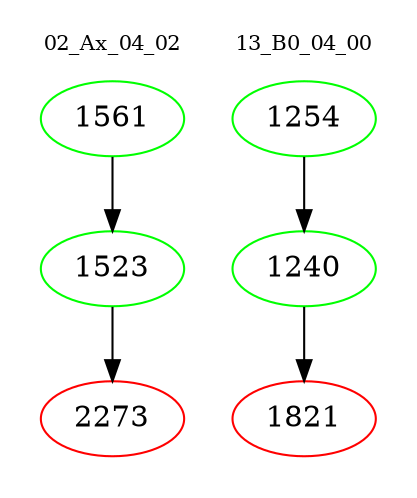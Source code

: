 digraph{
subgraph cluster_0 {
color = white
label = "02_Ax_04_02";
fontsize=10;
T0_1561 [label="1561", color="green"]
T0_1561 -> T0_1523 [color="black"]
T0_1523 [label="1523", color="green"]
T0_1523 -> T0_2273 [color="black"]
T0_2273 [label="2273", color="red"]
}
subgraph cluster_1 {
color = white
label = "13_B0_04_00";
fontsize=10;
T1_1254 [label="1254", color="green"]
T1_1254 -> T1_1240 [color="black"]
T1_1240 [label="1240", color="green"]
T1_1240 -> T1_1821 [color="black"]
T1_1821 [label="1821", color="red"]
}
}
